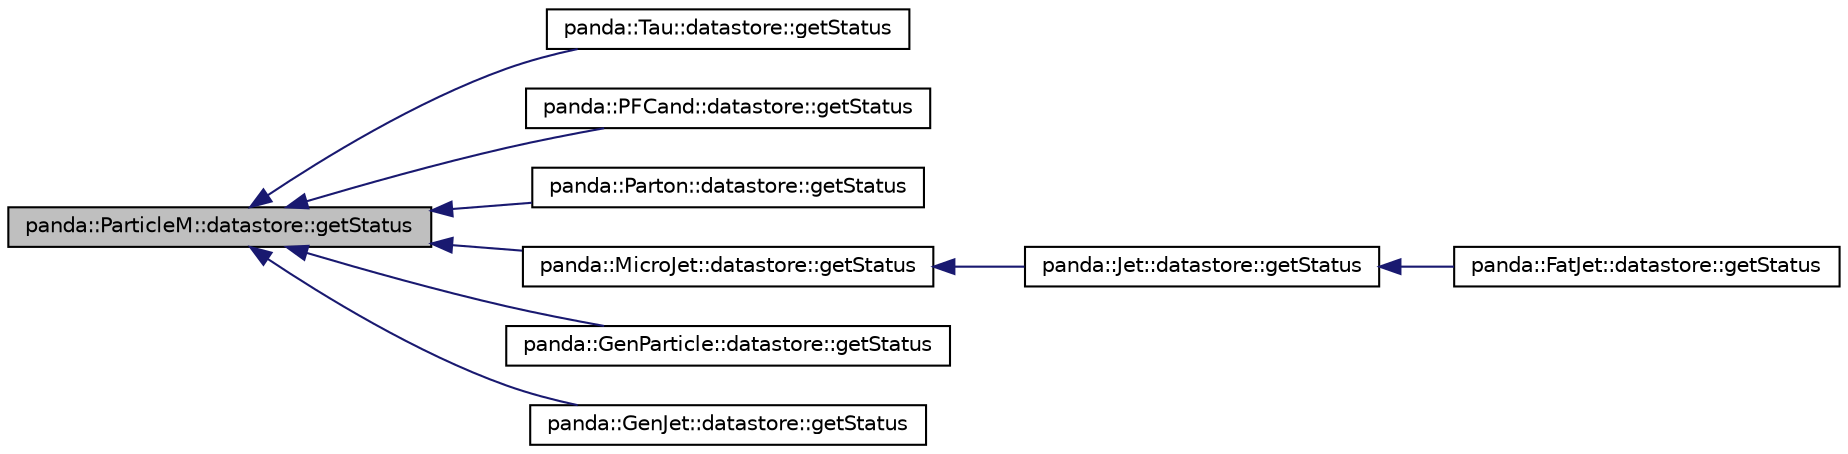 digraph G
{
  edge [fontname="Helvetica",fontsize="10",labelfontname="Helvetica",labelfontsize="10"];
  node [fontname="Helvetica",fontsize="10",shape=record];
  rankdir=LR;
  Node1 [label="panda::ParticleM::datastore::getStatus",height=0.2,width=0.4,color="black", fillcolor="grey75", style="filled" fontcolor="black"];
  Node1 -> Node2 [dir=back,color="midnightblue",fontsize="10",style="solid"];
  Node2 [label="panda::Tau::datastore::getStatus",height=0.2,width=0.4,color="black", fillcolor="white", style="filled",URL="$structpanda_1_1Tau_1_1datastore.html#af6634c2974f07bafef20c5a49dfd4050"];
  Node1 -> Node3 [dir=back,color="midnightblue",fontsize="10",style="solid"];
  Node3 [label="panda::PFCand::datastore::getStatus",height=0.2,width=0.4,color="black", fillcolor="white", style="filled",URL="$structpanda_1_1PFCand_1_1datastore.html#a117b3a740a7d57118a35816456118685"];
  Node1 -> Node4 [dir=back,color="midnightblue",fontsize="10",style="solid"];
  Node4 [label="panda::Parton::datastore::getStatus",height=0.2,width=0.4,color="black", fillcolor="white", style="filled",URL="$structpanda_1_1Parton_1_1datastore.html#af82916b07ec783b268c2491cd5b374be"];
  Node1 -> Node5 [dir=back,color="midnightblue",fontsize="10",style="solid"];
  Node5 [label="panda::MicroJet::datastore::getStatus",height=0.2,width=0.4,color="black", fillcolor="white", style="filled",URL="$structpanda_1_1MicroJet_1_1datastore.html#ae893cdc52ad9ae8ffc8a8cea1cac1377"];
  Node5 -> Node6 [dir=back,color="midnightblue",fontsize="10",style="solid"];
  Node6 [label="panda::Jet::datastore::getStatus",height=0.2,width=0.4,color="black", fillcolor="white", style="filled",URL="$structpanda_1_1Jet_1_1datastore.html#ac3a9ecd013ec5d5bf94f71ff013e5491"];
  Node6 -> Node7 [dir=back,color="midnightblue",fontsize="10",style="solid"];
  Node7 [label="panda::FatJet::datastore::getStatus",height=0.2,width=0.4,color="black", fillcolor="white", style="filled",URL="$structpanda_1_1FatJet_1_1datastore.html#a83669574414333b1656878e0ec09c345"];
  Node1 -> Node8 [dir=back,color="midnightblue",fontsize="10",style="solid"];
  Node8 [label="panda::GenParticle::datastore::getStatus",height=0.2,width=0.4,color="black", fillcolor="white", style="filled",URL="$structpanda_1_1GenParticle_1_1datastore.html#af83451f0c94efe8daeb7769571e81aef"];
  Node1 -> Node9 [dir=back,color="midnightblue",fontsize="10",style="solid"];
  Node9 [label="panda::GenJet::datastore::getStatus",height=0.2,width=0.4,color="black", fillcolor="white", style="filled",URL="$structpanda_1_1GenJet_1_1datastore.html#a38a95477762b562ae4a6f2487e2c26ff"];
}
